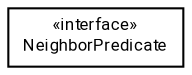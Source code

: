 #!/usr/local/bin/dot
#
# Class diagram 
# Generated by UMLGraph version R5_7_2-60-g0e99a6 (http://www.spinellis.gr/umlgraph/)
#

digraph G {
	graph [fontnames="svg"]
	edge [fontname="Roboto",fontsize=7,labelfontname="Roboto",labelfontsize=7,color="black"];
	node [fontname="Roboto",fontcolor="black",fontsize=8,shape=plaintext,margin=0,width=0,height=0];
	nodesep=0.15;
	ranksep=0.25;
	rankdir=LR;
	// de.lmu.ifi.dbs.elki.algorithm.clustering.gdbscan.NeighborPredicate<T>
	c7312481 [label=<<table title="de.lmu.ifi.dbs.elki.algorithm.clustering.gdbscan.NeighborPredicate" border="0" cellborder="1" cellspacing="0" cellpadding="2" href="NeighborPredicate.html" target="_parent">
		<tr><td><table border="0" cellspacing="0" cellpadding="1">
		<tr><td align="center" balign="center"> &#171;interface&#187; </td></tr>
		<tr><td align="center" balign="center"> <font face="Roboto">NeighborPredicate</font> </td></tr>
		</table></td></tr>
		</table>>, URL="NeighborPredicate.html"];
}

